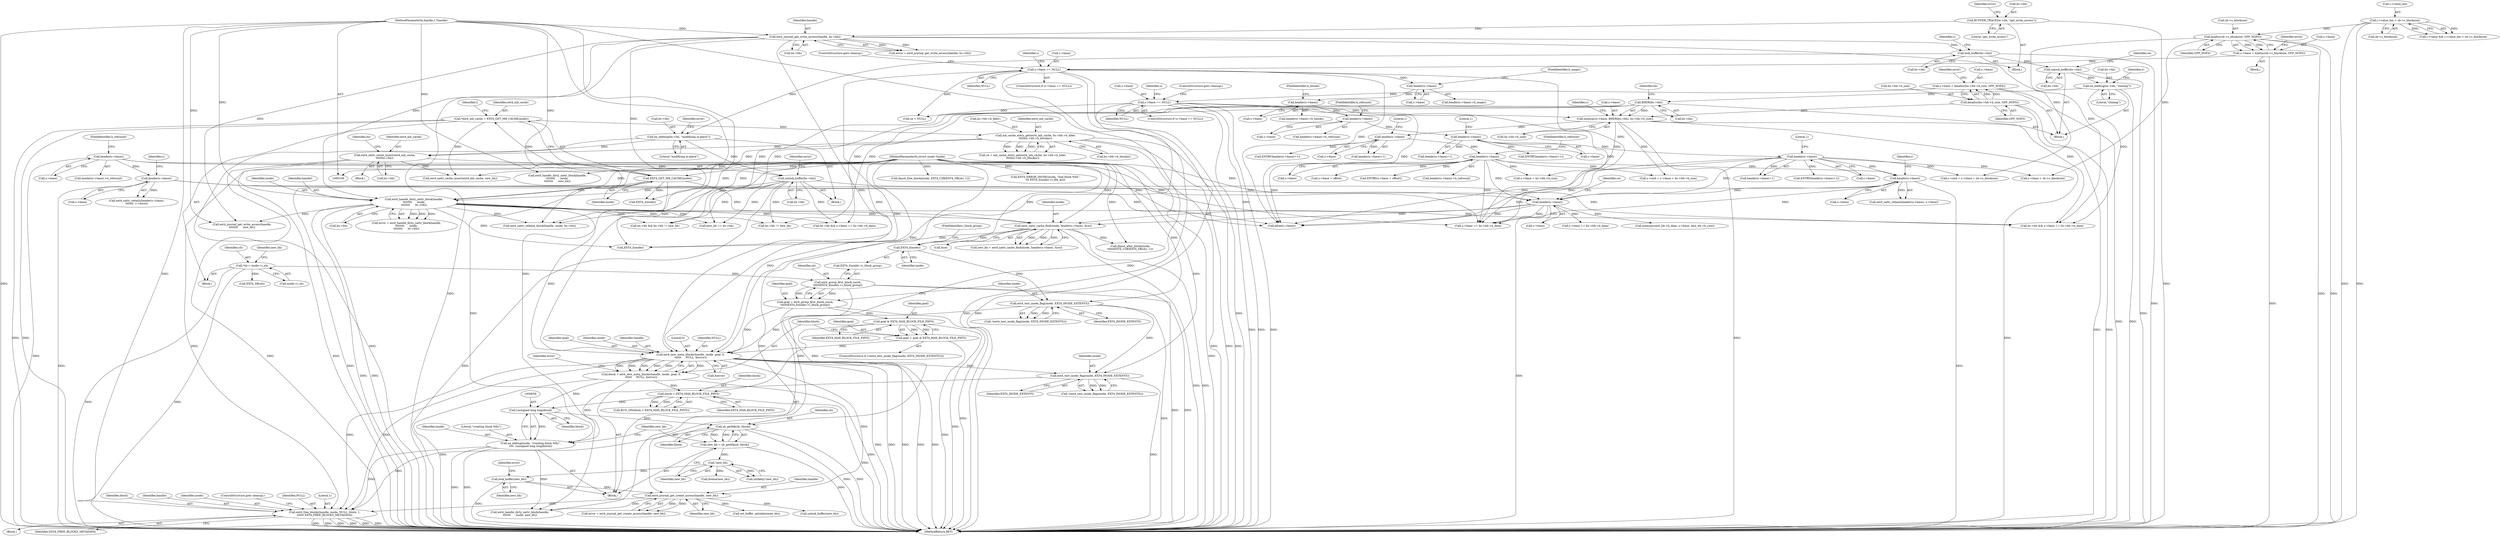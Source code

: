 digraph "0_linux_82939d7999dfc1f1998c4b1c12e2f19edbdff272_3@API" {
"1000676" [label="(Call,ext4_free_blocks(handle, inode, NULL, block, 1,\n\t\t\t\t\t\t EXT4_FREE_BLOCKS_METADATA))"];
"1000688" [label="(Call,ext4_journal_get_create_access(handle, new_bh))"];
"1000635" [label="(Call,ext4_new_meta_blocks(handle, inode, goal, 0,\n\t\t\t\t\t\t     NULL, &error))"];
"1000186" [label="(Call,ext4_journal_get_write_access(handle, bs->bh))"];
"1000110" [label="(MethodParameterIn,handle_t *handle)"];
"1000179" [label="(Call,BUFFER_TRACE(bs->bh, \"get_write_access\"))"];
"1000265" [label="(Call,ext4_handle_dirty_xattr_block(handle,\n\t\t\t\t\t\t\t\t      inode,\n\t\t\t\t\t\t\t\t      bs->bh))"];
"1000143" [label="(Call,EXT4_GET_MB_CACHE(inode))"];
"1000111" [label="(MethodParameterIn,struct inode *inode)"];
"1000250" [label="(Call,unlock_buffer(bs->bh))"];
"1000217" [label="(Call,ea_bdebug(bs->bh, \"modifying in-place\"))"];
"1000194" [label="(Call,lock_buffer(bs->bh))"];
"1000245" [label="(Call,ext4_xattr_cache_insert(ext4_mb_cache,\n\t\t\t\t\tbs->bh))"];
"1000167" [label="(Call,mb_cache_entry_get(ext4_mb_cache, bs->bh->b_bdev,\n\t\t\t\t\tbs->bh->b_blocknr))"];
"1000141" [label="(Call,*ext4_mb_cache = EXT4_GET_MB_CACHE(inode))"];
"1000625" [label="(Call,ext4_test_inode_flag(inode, EXT4_INODE_EXTENTS))"];
"1000620" [label="(Call,EXT4_I(inode))"];
"1000506" [label="(Call,ext4_xattr_cache_find(inode, header(s->base), &ce))"];
"1000508" [label="(Call,header(s->base))"];
"1000238" [label="(Call,header(s->base))"];
"1000201" [label="(Call,header(s->base))"];
"1000489" [label="(Call,header(s->base))"];
"1000356" [label="(Call,header(s->base))"];
"1000349" [label="(Call,header(s->base))"];
"1000330" [label="(Call,memcpy(s->base, BHDR(bs->bh), bs->bh->b_size))"];
"1000324" [label="(Call,s->base == NULL)"];
"1000308" [label="(Call,s->base = kmalloc(bs->bh->b_size, GFP_NOFS))"];
"1000312" [label="(Call,kmalloc(bs->bh->b_size, GFP_NOFS))"];
"1000334" [label="(Call,BHDR(bs->bh))"];
"1000303" [label="(Call,ea_bdebug(bs->bh, \"cloning\"))"];
"1000291" [label="(Call,unlock_buffer(bs->bh))"];
"1000452" [label="(Call,header(s->base))"];
"1000441" [label="(Call,header(s->base))"];
"1000428" [label="(Call,header(s->base))"];
"1000419" [label="(Call,header(s->base))"];
"1000410" [label="(Call,header(s->base))"];
"1000402" [label="(Call,s->base == NULL)"];
"1000388" [label="(Call,s->base = kzalloc(sb->s_blocksize, GFP_NOFS))"];
"1000392" [label="(Call,kzalloc(sb->s_blocksize, GFP_NOFS))"];
"1000150" [label="(Call,i->value_len > sb->s_blocksize)"];
"1000628" [label="(Call,goal = goal & EXT4_MAX_BLOCK_FILE_PHYS)"];
"1000630" [label="(Call,goal & EXT4_MAX_BLOCK_FILE_PHYS)"];
"1000615" [label="(Call,goal = ext4_group_first_block_no(sb,\n\t\t\t\t\t\tEXT4_I(inode)->i_block_group))"];
"1000617" [label="(Call,ext4_group_first_block_no(sb,\n\t\t\t\t\t\tEXT4_I(inode)->i_block_group))"];
"1000116" [label="(Call,*sb = inode->i_sb)"];
"1000684" [label="(Call,lock_buffer(new_bh))"];
"1000668" [label="(Call,!new_bh)"];
"1000661" [label="(Call,new_bh = sb_getblk(sb, block))"];
"1000663" [label="(Call,sb_getblk(sb, block))"];
"1000658" [label="(Call,(unsigned long long)block)"];
"1000652" [label="(Call,block > EXT4_MAX_BLOCK_FILE_PHYS)"];
"1000633" [label="(Call,block = ext4_new_meta_blocks(handle, inode, goal, 0,\n\t\t\t\t\t\t     NULL, &error))"];
"1000655" [label="(Call,ea_idebug(inode, \"creating block %llu\",\n\t\t\t\t  (unsigned long long)block))"];
"1000648" [label="(Call,ext4_test_inode_flag(inode, EXT4_INODE_EXTENTS))"];
"1000205" [label="(FieldIdentifier,h_refcount)"];
"1000637" [label="(Identifier,inode)"];
"1000457" [label="(Call,s->end = s->base + sb->s_blocksize)"];
"1000661" [label="(Call,new_bh = sb_getblk(sb, block))"];
"1000142" [label="(Identifier,ext4_mb_cache)"];
"1000739" [label="(Call,bs->bh && bs->bh != new_bh)"];
"1000148" [label="(Identifier,i)"];
"1000195" [label="(Call,bs->bh)"];
"1000668" [label="(Call,!new_bh)"];
"1000217" [label="(Call,ea_bdebug(bs->bh, \"modifying in-place\"))"];
"1000185" [label="(Identifier,error)"];
"1000440" [label="(Call,header(s->base)+1)"];
"1000429" [label="(Call,s->base)"];
"1000110" [label="(MethodParameterIn,handle_t *handle)"];
"1000701" [label="(Call,memcpy(new_bh->b_data, s->base, new_bh->b_size))"];
"1000615" [label="(Call,goal = ext4_group_first_block_no(sb,\n\t\t\t\t\t\tEXT4_I(inode)->i_block_group))"];
"1000664" [label="(Identifier,sb)"];
"1000387" [label="(Block,)"];
"1000794" [label="(Call,EXT4_ERROR_INODE(inode, \"bad block %llu\",\n\t\t\t EXT4_I(inode)->i_file_acl))"];
"1000169" [label="(Call,bs->bh->b_bdev)"];
"1000373" [label="(Call,s->end = s->base + bs->bh->b_size)"];
"1000345" [label="(Identifier,s)"];
"1000320" [label="(Identifier,error)"];
"1000328" [label="(Identifier,NULL)"];
"1000656" [label="(Identifier,inode)"];
"1000667" [label="(Call,unlikely(!new_bh))"];
"1000461" [label="(Call,s->base + sb->s_blocksize)"];
"1000218" [label="(Call,bs->bh)"];
"1000630" [label="(Call,goal & EXT4_MAX_BLOCK_FILE_PHYS)"];
"1000779" [label="(Call,kfree(s->base))"];
"1000307" [label="(Literal,\"cloning\")"];
"1000679" [label="(Identifier,NULL)"];
"1000509" [label="(Call,s->base)"];
"1000625" [label="(Call,ext4_test_inode_flag(inode, EXT4_INODE_EXTENTS))"];
"1000357" [label="(Call,s->base)"];
"1000663" [label="(Call,sb_getblk(sb, block))"];
"1000377" [label="(Call,s->base + bs->bh->b_size)"];
"1000687" [label="(Identifier,error)"];
"1000631" [label="(Identifier,goal)"];
"1000628" [label="(Call,goal = goal & EXT4_MAX_BLOCK_FILE_PHYS)"];
"1000770" [label="(Call,s->base == bs->bh->b_data)"];
"1000186" [label="(Call,ext4_journal_get_write_access(handle, bs->bh))"];
"1000334" [label="(Call,BHDR(bs->bh))"];
"1000410" [label="(Call,header(s->base))"];
"1000276" [label="(Block,)"];
"1000329" [label="(ControlStructure,goto cleanup;)"];
"1000392" [label="(Call,kzalloc(sb->s_blocksize, GFP_NOFS))"];
"1000291" [label="(Call,unlock_buffer(bs->bh))"];
"1000690" [label="(Identifier,new_bh)"];
"1000621" [label="(Identifier,inode)"];
"1000114" [label="(Block,)"];
"1000420" [label="(Call,s->base)"];
"1000407" [label="(ControlStructure,goto cleanup;)"];
"1000350" [label="(Call,s->base)"];
"1000632" [label="(Identifier,EXT4_MAX_BLOCK_FILE_PHYS)"];
"1000743" [label="(Call,bs->bh != new_bh)"];
"1000167" [label="(Call,mb_cache_entry_get(ext4_mb_cache, bs->bh->b_bdev,\n\t\t\t\t\tbs->bh->b_blocknr))"];
"1000660" [label="(Identifier,block)"];
"1000251" [label="(Call,bs->bh)"];
"1000423" [label="(FieldIdentifier,h_blocks)"];
"1000488" [label="(Call,ext4_xattr_rehash(header(s->base), s->here))"];
"1000154" [label="(Call,sb->s_blocksize)"];
"1000571" [label="(Call,ext4_handle_dirty_xattr_block(handle,\n\t\t\t\t\t\t\t\t      inode,\n\t\t\t\t\t\t\t\t      new_bh))"];
"1000368" [label="(Call,s->base + offset)"];
"1000624" [label="(Call,!(ext4_test_inode_flag(inode, EXT4_INODE_EXTENTS)))"];
"1000676" [label="(Call,ext4_free_blocks(handle, inode, NULL, block, 1,\n\t\t\t\t\t\t EXT4_FREE_BLOCKS_METADATA))"];
"1000512" [label="(Call,&ce)"];
"1000647" [label="(Call,!(ext4_test_inode_flag(inode, EXT4_INODE_EXTENTS)))"];
"1000589" [label="(Call,s->base == bs->bh->b_data)"];
"1000451" [label="(Call,header(s->base)+1)"];
"1000401" [label="(ControlStructure,if (s->base == NULL))"];
"1000689" [label="(Identifier,handle)"];
"1000633" [label="(Call,block = ext4_new_meta_blocks(handle, inode, goal, 0,\n\t\t\t\t\t\t     NULL, &error))"];
"1000618" [label="(Identifier,sb)"];
"1000203" [label="(Identifier,s)"];
"1000441" [label="(Call,header(s->base))"];
"1000617" [label="(Call,ext4_group_first_block_no(sb,\n\t\t\t\t\t\tEXT4_I(inode)->i_block_group))"];
"1000296" [label="(Identifier,ce)"];
"1000682" [label="(Identifier,EXT4_FREE_BLOCKS_METADATA)"];
"1000681" [label="(Literal,1)"];
"1000657" [label="(Literal,\"creating block %llu\")"];
"1000367" [label="(Call,ENTRY(s->base + offset))"];
"1000432" [label="(FieldIdentifier,h_refcount)"];
"1000612" [label="(Block,)"];
"1000711" [label="(Call,set_buffer_uptodate(new_bh))"];
"1000622" [label="(FieldIdentifier,i_block_group)"];
"1000323" [label="(ControlStructure,if (s->base == NULL))"];
"1000655" [label="(Call,ea_idebug(inode, \"creating block %llu\",\n\t\t\t\t  (unsigned long long)block))"];
"1000353" [label="(Literal,1)"];
"1000658" [label="(Call,(unsigned long long)block)"];
"1000187" [label="(Identifier,handle)"];
"1000200" [label="(Call,header(s->base)->h_refcount)"];
"1000680" [label="(Identifier,block)"];
"1000267" [label="(Identifier,inode)"];
"1000641" [label="(Call,&error)"];
"1000348" [label="(Call,header(s->base)+1)"];
"1000635" [label="(Call,ext4_new_meta_blocks(handle, inode, goal, 0,\n\t\t\t\t\t\t     NULL, &error))"];
"1000494" [label="(Identifier,s)"];
"1000250" [label="(Call,unlock_buffer(bs->bh))"];
"1000150" [label="(Call,i->value_len > sb->s_blocksize)"];
"1000629" [label="(Identifier,goal)"];
"1000802" [label="(MethodReturn,RET)"];
"1000164" [label="(Block,)"];
"1000619" [label="(Call,EXT4_I(inode)->i_block_group)"];
"1000238" [label="(Call,header(s->base))"];
"1000221" [label="(Literal,\"modifying in-place\")"];
"1000165" [label="(Call,ce = mb_cache_entry_get(ext4_mb_cache, bs->bh->b_bdev,\n\t\t\t\t\tbs->bh->b_blocknr))"];
"1000729" [label="(Call,EXT4_I(inode))"];
"1000146" [label="(Call,i->value && i->value_len > sb->s_blocksize)"];
"1000786" [label="(Call,dquot_free_block(inode, EXT4_C2B(EXT4_SB(sb), 1)))"];
"1000456" [label="(Literal,1)"];
"1000393" [label="(Call,sb->s_blocksize)"];
"1000194" [label="(Call,lock_buffer(bs->bh))"];
"1000585" [label="(Call,bs->bh && s->base == bs->bh->b_data)"];
"1000649" [label="(Identifier,inode)"];
"1000662" [label="(Identifier,new_bh)"];
"1000694" [label="(Call,unlock_buffer(new_bh))"];
"1000677" [label="(Identifier,handle)"];
"1000688" [label="(Call,ext4_journal_get_create_access(handle, new_bh))"];
"1000188" [label="(Call,bs->bh)"];
"1000168" [label="(Identifier,ext4_mb_cache)"];
"1000268" [label="(Call,bs->bh)"];
"1000670" [label="(Block,)"];
"1000616" [label="(Identifier,goal)"];
"1000678" [label="(Identifier,inode)"];
"1000414" [label="(FieldIdentifier,h_magic)"];
"1000533" [label="(Call,EXT4_SB(sb))"];
"1000330" [label="(Call,memcpy(s->base, BHDR(bs->bh), bs->bh->b_size))"];
"1000402" [label="(Call,s->base == NULL)"];
"1000325" [label="(Call,s->base)"];
"1000506" [label="(Call,ext4_xattr_cache_find(inode, header(s->base), &ce))"];
"1000508" [label="(Call,header(s->base))"];
"1000748" [label="(Call,ext4_xattr_release_block(handle, inode, bs->bh))"];
"1000518" [label="(Call,new_bh == bs->bh)"];
"1000237" [label="(Call,ext4_xattr_rehash(header(s->base),\n\t\t\t\t\t\t\t  s->here))"];
"1000389" [label="(Call,s->base)"];
"1000544" [label="(Call,ext4_journal_get_write_access(handle,\n\t\t\t\t\t\t\t\t      new_bh))"];
"1000427" [label="(Call,header(s->base)->h_refcount)"];
"1000265" [label="(Call,ext4_handle_dirty_xattr_block(handle,\n\t\t\t\t\t\t\t\t      inode,\n\t\t\t\t\t\t\t\t      bs->bh))"];
"1000252" [label="(Identifier,bs)"];
"1000636" [label="(Identifier,handle)"];
"1000411" [label="(Call,s->base)"];
"1000180" [label="(Call,bs->bh)"];
"1000620" [label="(Call,EXT4_I(inode))"];
"1000243" [label="(Identifier,s)"];
"1000335" [label="(Call,bs->bh)"];
"1000439" [label="(Call,ENTRY(header(s->base)+1))"];
"1000116" [label="(Call,*sb = inode->i_sb)"];
"1000530" [label="(Call,dquot_alloc_block(inode,\n\t\t\t\t\t\tEXT4_C2B(EXT4_SB(sb), 1)))"];
"1000356" [label="(Call,header(s->base))"];
"1000634" [label="(Identifier,block)"];
"1000412" [label="(Identifier,s)"];
"1000118" [label="(Call,inode->i_sb)"];
"1000507" [label="(Identifier,inode)"];
"1000639" [label="(Literal,0)"];
"1000445" [label="(Literal,1)"];
"1000230" [label="(Block,)"];
"1000640" [label="(Identifier,NULL)"];
"1000715" [label="(Call,ext4_xattr_cache_insert(ext4_mb_cache, new_bh))"];
"1000338" [label="(Call,bs->bh->b_size)"];
"1000347" [label="(Call,ENTRY(header(s->base)+1))"];
"1000349" [label="(Call,header(s->base))"];
"1000580" [label="(Call,ce = NULL)"];
"1000490" [label="(Call,s->base)"];
"1000623" [label="(ControlStructure,if (!(ext4_test_inode_flag(inode, EXT4_INODE_EXTENTS))))"];
"1000665" [label="(Identifier,block)"];
"1000653" [label="(Identifier,block)"];
"1000683" [label="(ControlStructure,goto cleanup;)"];
"1000331" [label="(Call,s->base)"];
"1000312" [label="(Call,kmalloc(bs->bh->b_size, GFP_NOFS))"];
"1000403" [label="(Call,s->base)"];
"1000418" [label="(Call,header(s->base)->h_blocks)"];
"1000201" [label="(Call,header(s->base))"];
"1000246" [label="(Identifier,ext4_mb_cache)"];
"1000309" [label="(Call,s->base)"];
"1000245" [label="(Call,ext4_xattr_cache_insert(ext4_mb_cache,\n\t\t\t\t\tbs->bh))"];
"1000450" [label="(Call,ENTRY(header(s->base)+1))"];
"1000650" [label="(Identifier,EXT4_INODE_EXTENTS)"];
"1000340" [label="(Identifier,bs)"];
"1000208" [label="(Block,)"];
"1000318" [label="(Identifier,GFP_NOFS)"];
"1000638" [label="(Identifier,goal)"];
"1000256" [label="(Identifier,error)"];
"1000489" [label="(Call,header(s->base))"];
"1000117" [label="(Identifier,sb)"];
"1000504" [label="(Call,new_bh = ext4_xattr_cache_find(inode, header(s->base), &ce))"];
"1000179" [label="(Call,BUFFER_TRACE(bs->bh, \"get_write_access\"))"];
"1000686" [label="(Call,error = ext4_journal_get_create_access(handle, new_bh))"];
"1000798" [label="(Call,EXT4_I(inode))"];
"1000651" [label="(Call,BUG_ON(block > EXT4_MAX_BLOCK_FILE_PHYS))"];
"1000409" [label="(Call,header(s->base)->h_magic)"];
"1000174" [label="(Call,bs->bh->b_blocknr)"];
"1000398" [label="(Identifier,error)"];
"1000360" [label="(FieldIdentifier,h_refcount)"];
"1000453" [label="(Call,s->base)"];
"1000685" [label="(Identifier,new_bh)"];
"1000419" [label="(Call,header(s->base))"];
"1000202" [label="(Call,s->base)"];
"1000627" [label="(Identifier,EXT4_INODE_EXTENTS)"];
"1000239" [label="(Call,s->base)"];
"1000355" [label="(Call,header(s->base)->h_refcount)"];
"1000654" [label="(Identifier,EXT4_MAX_BLOCK_FILE_PHYS)"];
"1000406" [label="(Identifier,NULL)"];
"1000720" [label="(Call,ext4_handle_dirty_xattr_block(handle,\n\t\t\t\t\t\t\t      inode, new_bh))"];
"1000313" [label="(Call,bs->bh->b_size)"];
"1000324" [label="(Call,s->base == NULL)"];
"1000684" [label="(Call,lock_buffer(new_bh))"];
"1000308" [label="(Call,s->base = kmalloc(bs->bh->b_size, GFP_NOFS))"];
"1000151" [label="(Call,i->value_len)"];
"1000388" [label="(Call,s->base = kzalloc(sb->s_blocksize, GFP_NOFS))"];
"1000442" [label="(Call,s->base)"];
"1000144" [label="(Identifier,inode)"];
"1000143" [label="(Call,EXT4_GET_MB_CACHE(inode))"];
"1000428" [label="(Call,header(s->base))"];
"1000396" [label="(Identifier,GFP_NOFS)"];
"1000669" [label="(Identifier,new_bh)"];
"1000292" [label="(Call,bs->bh)"];
"1000648" [label="(Call,ext4_test_inode_flag(inode, EXT4_INODE_EXTENTS))"];
"1000141" [label="(Call,*ext4_mb_cache = EXT4_GET_MB_CACHE(inode))"];
"1000332" [label="(Identifier,s)"];
"1000310" [label="(Identifier,s)"];
"1000644" [label="(Identifier,error)"];
"1000303" [label="(Call,ea_bdebug(bs->bh, \"cloning\"))"];
"1000304" [label="(Call,bs->bh)"];
"1000766" [label="(Call,bs->bh && s->base == bs->bh->b_data)"];
"1000247" [label="(Call,bs->bh)"];
"1000266" [label="(Identifier,handle)"];
"1000263" [label="(Call,error = ext4_handle_dirty_xattr_block(handle,\n\t\t\t\t\t\t\t\t      inode,\n\t\t\t\t\t\t\t\t      bs->bh))"];
"1000184" [label="(Call,error = ext4_journal_get_write_access(handle, bs->bh))"];
"1000123" [label="(Identifier,new_bh)"];
"1000223" [label="(Identifier,error)"];
"1000762" [label="(Call,brelse(new_bh))"];
"1000626" [label="(Identifier,inode)"];
"1000183" [label="(Literal,\"get_write_access\")"];
"1000513" [label="(Identifier,ce)"];
"1000111" [label="(MethodParameterIn,struct inode *inode)"];
"1000452" [label="(Call,header(s->base))"];
"1000652" [label="(Call,block > EXT4_MAX_BLOCK_FILE_PHYS)"];
"1000676" -> "1000670"  [label="AST: "];
"1000676" -> "1000682"  [label="CFG: "];
"1000677" -> "1000676"  [label="AST: "];
"1000678" -> "1000676"  [label="AST: "];
"1000679" -> "1000676"  [label="AST: "];
"1000680" -> "1000676"  [label="AST: "];
"1000681" -> "1000676"  [label="AST: "];
"1000682" -> "1000676"  [label="AST: "];
"1000683" -> "1000676"  [label="CFG: "];
"1000676" -> "1000802"  [label="DDG: "];
"1000676" -> "1000802"  [label="DDG: "];
"1000676" -> "1000802"  [label="DDG: "];
"1000676" -> "1000802"  [label="DDG: "];
"1000676" -> "1000802"  [label="DDG: "];
"1000676" -> "1000802"  [label="DDG: "];
"1000688" -> "1000676"  [label="DDG: "];
"1000635" -> "1000676"  [label="DDG: "];
"1000635" -> "1000676"  [label="DDG: "];
"1000110" -> "1000676"  [label="DDG: "];
"1000655" -> "1000676"  [label="DDG: "];
"1000111" -> "1000676"  [label="DDG: "];
"1000663" -> "1000676"  [label="DDG: "];
"1000688" -> "1000686"  [label="AST: "];
"1000688" -> "1000690"  [label="CFG: "];
"1000689" -> "1000688"  [label="AST: "];
"1000690" -> "1000688"  [label="AST: "];
"1000686" -> "1000688"  [label="CFG: "];
"1000688" -> "1000686"  [label="DDG: "];
"1000688" -> "1000686"  [label="DDG: "];
"1000635" -> "1000688"  [label="DDG: "];
"1000110" -> "1000688"  [label="DDG: "];
"1000684" -> "1000688"  [label="DDG: "];
"1000688" -> "1000694"  [label="DDG: "];
"1000688" -> "1000711"  [label="DDG: "];
"1000688" -> "1000720"  [label="DDG: "];
"1000635" -> "1000633"  [label="AST: "];
"1000635" -> "1000641"  [label="CFG: "];
"1000636" -> "1000635"  [label="AST: "];
"1000637" -> "1000635"  [label="AST: "];
"1000638" -> "1000635"  [label="AST: "];
"1000639" -> "1000635"  [label="AST: "];
"1000640" -> "1000635"  [label="AST: "];
"1000641" -> "1000635"  [label="AST: "];
"1000633" -> "1000635"  [label="CFG: "];
"1000635" -> "1000802"  [label="DDG: "];
"1000635" -> "1000802"  [label="DDG: "];
"1000635" -> "1000802"  [label="DDG: "];
"1000635" -> "1000802"  [label="DDG: "];
"1000635" -> "1000802"  [label="DDG: "];
"1000635" -> "1000633"  [label="DDG: "];
"1000635" -> "1000633"  [label="DDG: "];
"1000635" -> "1000633"  [label="DDG: "];
"1000635" -> "1000633"  [label="DDG: "];
"1000635" -> "1000633"  [label="DDG: "];
"1000635" -> "1000633"  [label="DDG: "];
"1000186" -> "1000635"  [label="DDG: "];
"1000265" -> "1000635"  [label="DDG: "];
"1000110" -> "1000635"  [label="DDG: "];
"1000625" -> "1000635"  [label="DDG: "];
"1000111" -> "1000635"  [label="DDG: "];
"1000628" -> "1000635"  [label="DDG: "];
"1000615" -> "1000635"  [label="DDG: "];
"1000324" -> "1000635"  [label="DDG: "];
"1000402" -> "1000635"  [label="DDG: "];
"1000635" -> "1000648"  [label="DDG: "];
"1000186" -> "1000184"  [label="AST: "];
"1000186" -> "1000188"  [label="CFG: "];
"1000187" -> "1000186"  [label="AST: "];
"1000188" -> "1000186"  [label="AST: "];
"1000184" -> "1000186"  [label="CFG: "];
"1000186" -> "1000802"  [label="DDG: "];
"1000186" -> "1000184"  [label="DDG: "];
"1000186" -> "1000184"  [label="DDG: "];
"1000110" -> "1000186"  [label="DDG: "];
"1000179" -> "1000186"  [label="DDG: "];
"1000186" -> "1000194"  [label="DDG: "];
"1000186" -> "1000265"  [label="DDG: "];
"1000186" -> "1000544"  [label="DDG: "];
"1000186" -> "1000748"  [label="DDG: "];
"1000186" -> "1000766"  [label="DDG: "];
"1000110" -> "1000109"  [label="AST: "];
"1000110" -> "1000802"  [label="DDG: "];
"1000110" -> "1000265"  [label="DDG: "];
"1000110" -> "1000544"  [label="DDG: "];
"1000110" -> "1000571"  [label="DDG: "];
"1000110" -> "1000720"  [label="DDG: "];
"1000110" -> "1000748"  [label="DDG: "];
"1000179" -> "1000164"  [label="AST: "];
"1000179" -> "1000183"  [label="CFG: "];
"1000180" -> "1000179"  [label="AST: "];
"1000183" -> "1000179"  [label="AST: "];
"1000185" -> "1000179"  [label="CFG: "];
"1000179" -> "1000802"  [label="DDG: "];
"1000265" -> "1000263"  [label="AST: "];
"1000265" -> "1000268"  [label="CFG: "];
"1000266" -> "1000265"  [label="AST: "];
"1000267" -> "1000265"  [label="AST: "];
"1000268" -> "1000265"  [label="AST: "];
"1000263" -> "1000265"  [label="CFG: "];
"1000265" -> "1000802"  [label="DDG: "];
"1000265" -> "1000802"  [label="DDG: "];
"1000265" -> "1000263"  [label="DDG: "];
"1000265" -> "1000263"  [label="DDG: "];
"1000265" -> "1000263"  [label="DDG: "];
"1000143" -> "1000265"  [label="DDG: "];
"1000111" -> "1000265"  [label="DDG: "];
"1000250" -> "1000265"  [label="DDG: "];
"1000265" -> "1000506"  [label="DDG: "];
"1000265" -> "1000518"  [label="DDG: "];
"1000265" -> "1000544"  [label="DDG: "];
"1000265" -> "1000585"  [label="DDG: "];
"1000265" -> "1000729"  [label="DDG: "];
"1000265" -> "1000739"  [label="DDG: "];
"1000265" -> "1000743"  [label="DDG: "];
"1000265" -> "1000748"  [label="DDG: "];
"1000265" -> "1000766"  [label="DDG: "];
"1000143" -> "1000141"  [label="AST: "];
"1000143" -> "1000144"  [label="CFG: "];
"1000144" -> "1000143"  [label="AST: "];
"1000141" -> "1000143"  [label="CFG: "];
"1000143" -> "1000802"  [label="DDG: "];
"1000143" -> "1000141"  [label="DDG: "];
"1000111" -> "1000143"  [label="DDG: "];
"1000143" -> "1000506"  [label="DDG: "];
"1000143" -> "1000729"  [label="DDG: "];
"1000143" -> "1000798"  [label="DDG: "];
"1000111" -> "1000109"  [label="AST: "];
"1000111" -> "1000802"  [label="DDG: "];
"1000111" -> "1000506"  [label="DDG: "];
"1000111" -> "1000530"  [label="DDG: "];
"1000111" -> "1000571"  [label="DDG: "];
"1000111" -> "1000620"  [label="DDG: "];
"1000111" -> "1000625"  [label="DDG: "];
"1000111" -> "1000648"  [label="DDG: "];
"1000111" -> "1000655"  [label="DDG: "];
"1000111" -> "1000720"  [label="DDG: "];
"1000111" -> "1000729"  [label="DDG: "];
"1000111" -> "1000748"  [label="DDG: "];
"1000111" -> "1000786"  [label="DDG: "];
"1000111" -> "1000794"  [label="DDG: "];
"1000111" -> "1000798"  [label="DDG: "];
"1000250" -> "1000208"  [label="AST: "];
"1000250" -> "1000251"  [label="CFG: "];
"1000251" -> "1000250"  [label="AST: "];
"1000256" -> "1000250"  [label="CFG: "];
"1000250" -> "1000802"  [label="DDG: "];
"1000217" -> "1000250"  [label="DDG: "];
"1000245" -> "1000250"  [label="DDG: "];
"1000250" -> "1000518"  [label="DDG: "];
"1000250" -> "1000585"  [label="DDG: "];
"1000250" -> "1000739"  [label="DDG: "];
"1000250" -> "1000743"  [label="DDG: "];
"1000250" -> "1000766"  [label="DDG: "];
"1000217" -> "1000208"  [label="AST: "];
"1000217" -> "1000221"  [label="CFG: "];
"1000218" -> "1000217"  [label="AST: "];
"1000221" -> "1000217"  [label="AST: "];
"1000223" -> "1000217"  [label="CFG: "];
"1000217" -> "1000802"  [label="DDG: "];
"1000194" -> "1000217"  [label="DDG: "];
"1000217" -> "1000245"  [label="DDG: "];
"1000194" -> "1000164"  [label="AST: "];
"1000194" -> "1000195"  [label="CFG: "];
"1000195" -> "1000194"  [label="AST: "];
"1000203" -> "1000194"  [label="CFG: "];
"1000194" -> "1000802"  [label="DDG: "];
"1000194" -> "1000291"  [label="DDG: "];
"1000245" -> "1000230"  [label="AST: "];
"1000245" -> "1000247"  [label="CFG: "];
"1000246" -> "1000245"  [label="AST: "];
"1000247" -> "1000245"  [label="AST: "];
"1000252" -> "1000245"  [label="CFG: "];
"1000245" -> "1000802"  [label="DDG: "];
"1000245" -> "1000802"  [label="DDG: "];
"1000167" -> "1000245"  [label="DDG: "];
"1000245" -> "1000715"  [label="DDG: "];
"1000167" -> "1000165"  [label="AST: "];
"1000167" -> "1000174"  [label="CFG: "];
"1000168" -> "1000167"  [label="AST: "];
"1000169" -> "1000167"  [label="AST: "];
"1000174" -> "1000167"  [label="AST: "];
"1000165" -> "1000167"  [label="CFG: "];
"1000167" -> "1000802"  [label="DDG: "];
"1000167" -> "1000802"  [label="DDG: "];
"1000167" -> "1000802"  [label="DDG: "];
"1000167" -> "1000165"  [label="DDG: "];
"1000167" -> "1000165"  [label="DDG: "];
"1000167" -> "1000165"  [label="DDG: "];
"1000141" -> "1000167"  [label="DDG: "];
"1000167" -> "1000715"  [label="DDG: "];
"1000141" -> "1000114"  [label="AST: "];
"1000142" -> "1000141"  [label="AST: "];
"1000148" -> "1000141"  [label="CFG: "];
"1000141" -> "1000802"  [label="DDG: "];
"1000141" -> "1000802"  [label="DDG: "];
"1000141" -> "1000715"  [label="DDG: "];
"1000625" -> "1000624"  [label="AST: "];
"1000625" -> "1000627"  [label="CFG: "];
"1000626" -> "1000625"  [label="AST: "];
"1000627" -> "1000625"  [label="AST: "];
"1000624" -> "1000625"  [label="CFG: "];
"1000625" -> "1000802"  [label="DDG: "];
"1000625" -> "1000624"  [label="DDG: "];
"1000625" -> "1000624"  [label="DDG: "];
"1000620" -> "1000625"  [label="DDG: "];
"1000625" -> "1000648"  [label="DDG: "];
"1000620" -> "1000619"  [label="AST: "];
"1000620" -> "1000621"  [label="CFG: "];
"1000621" -> "1000620"  [label="AST: "];
"1000622" -> "1000620"  [label="CFG: "];
"1000506" -> "1000620"  [label="DDG: "];
"1000506" -> "1000504"  [label="AST: "];
"1000506" -> "1000512"  [label="CFG: "];
"1000507" -> "1000506"  [label="AST: "];
"1000508" -> "1000506"  [label="AST: "];
"1000512" -> "1000506"  [label="AST: "];
"1000504" -> "1000506"  [label="CFG: "];
"1000506" -> "1000802"  [label="DDG: "];
"1000506" -> "1000802"  [label="DDG: "];
"1000506" -> "1000504"  [label="DDG: "];
"1000506" -> "1000504"  [label="DDG: "];
"1000506" -> "1000504"  [label="DDG: "];
"1000508" -> "1000506"  [label="DDG: "];
"1000506" -> "1000530"  [label="DDG: "];
"1000506" -> "1000729"  [label="DDG: "];
"1000508" -> "1000509"  [label="CFG: "];
"1000509" -> "1000508"  [label="AST: "];
"1000513" -> "1000508"  [label="CFG: "];
"1000508" -> "1000802"  [label="DDG: "];
"1000238" -> "1000508"  [label="DDG: "];
"1000489" -> "1000508"  [label="DDG: "];
"1000201" -> "1000508"  [label="DDG: "];
"1000356" -> "1000508"  [label="DDG: "];
"1000452" -> "1000508"  [label="DDG: "];
"1000508" -> "1000589"  [label="DDG: "];
"1000508" -> "1000701"  [label="DDG: "];
"1000508" -> "1000770"  [label="DDG: "];
"1000508" -> "1000779"  [label="DDG: "];
"1000238" -> "1000237"  [label="AST: "];
"1000238" -> "1000239"  [label="CFG: "];
"1000239" -> "1000238"  [label="AST: "];
"1000243" -> "1000238"  [label="CFG: "];
"1000238" -> "1000802"  [label="DDG: "];
"1000238" -> "1000237"  [label="DDG: "];
"1000201" -> "1000238"  [label="DDG: "];
"1000238" -> "1000770"  [label="DDG: "];
"1000238" -> "1000779"  [label="DDG: "];
"1000201" -> "1000200"  [label="AST: "];
"1000201" -> "1000202"  [label="CFG: "];
"1000202" -> "1000201"  [label="AST: "];
"1000205" -> "1000201"  [label="CFG: "];
"1000201" -> "1000802"  [label="DDG: "];
"1000201" -> "1000770"  [label="DDG: "];
"1000201" -> "1000779"  [label="DDG: "];
"1000489" -> "1000488"  [label="AST: "];
"1000489" -> "1000490"  [label="CFG: "];
"1000490" -> "1000489"  [label="AST: "];
"1000494" -> "1000489"  [label="CFG: "];
"1000489" -> "1000802"  [label="DDG: "];
"1000489" -> "1000488"  [label="DDG: "];
"1000356" -> "1000489"  [label="DDG: "];
"1000452" -> "1000489"  [label="DDG: "];
"1000489" -> "1000770"  [label="DDG: "];
"1000489" -> "1000779"  [label="DDG: "];
"1000356" -> "1000355"  [label="AST: "];
"1000356" -> "1000357"  [label="CFG: "];
"1000357" -> "1000356"  [label="AST: "];
"1000360" -> "1000356"  [label="CFG: "];
"1000349" -> "1000356"  [label="DDG: "];
"1000356" -> "1000367"  [label="DDG: "];
"1000356" -> "1000368"  [label="DDG: "];
"1000356" -> "1000373"  [label="DDG: "];
"1000356" -> "1000377"  [label="DDG: "];
"1000356" -> "1000770"  [label="DDG: "];
"1000356" -> "1000779"  [label="DDG: "];
"1000349" -> "1000348"  [label="AST: "];
"1000349" -> "1000350"  [label="CFG: "];
"1000350" -> "1000349"  [label="AST: "];
"1000353" -> "1000349"  [label="CFG: "];
"1000349" -> "1000347"  [label="DDG: "];
"1000349" -> "1000348"  [label="DDG: "];
"1000330" -> "1000349"  [label="DDG: "];
"1000330" -> "1000276"  [label="AST: "];
"1000330" -> "1000338"  [label="CFG: "];
"1000331" -> "1000330"  [label="AST: "];
"1000334" -> "1000330"  [label="AST: "];
"1000338" -> "1000330"  [label="AST: "];
"1000345" -> "1000330"  [label="CFG: "];
"1000330" -> "1000802"  [label="DDG: "];
"1000330" -> "1000802"  [label="DDG: "];
"1000324" -> "1000330"  [label="DDG: "];
"1000334" -> "1000330"  [label="DDG: "];
"1000312" -> "1000330"  [label="DDG: "];
"1000330" -> "1000373"  [label="DDG: "];
"1000330" -> "1000377"  [label="DDG: "];
"1000324" -> "1000323"  [label="AST: "];
"1000324" -> "1000328"  [label="CFG: "];
"1000325" -> "1000324"  [label="AST: "];
"1000328" -> "1000324"  [label="AST: "];
"1000329" -> "1000324"  [label="CFG: "];
"1000332" -> "1000324"  [label="CFG: "];
"1000324" -> "1000802"  [label="DDG: "];
"1000324" -> "1000802"  [label="DDG: "];
"1000324" -> "1000802"  [label="DDG: "];
"1000308" -> "1000324"  [label="DDG: "];
"1000324" -> "1000580"  [label="DDG: "];
"1000324" -> "1000770"  [label="DDG: "];
"1000324" -> "1000779"  [label="DDG: "];
"1000308" -> "1000276"  [label="AST: "];
"1000308" -> "1000312"  [label="CFG: "];
"1000309" -> "1000308"  [label="AST: "];
"1000312" -> "1000308"  [label="AST: "];
"1000320" -> "1000308"  [label="CFG: "];
"1000308" -> "1000802"  [label="DDG: "];
"1000312" -> "1000308"  [label="DDG: "];
"1000312" -> "1000308"  [label="DDG: "];
"1000312" -> "1000318"  [label="CFG: "];
"1000313" -> "1000312"  [label="AST: "];
"1000318" -> "1000312"  [label="AST: "];
"1000312" -> "1000802"  [label="DDG: "];
"1000312" -> "1000802"  [label="DDG: "];
"1000334" -> "1000335"  [label="CFG: "];
"1000335" -> "1000334"  [label="AST: "];
"1000340" -> "1000334"  [label="CFG: "];
"1000303" -> "1000334"  [label="DDG: "];
"1000334" -> "1000518"  [label="DDG: "];
"1000334" -> "1000585"  [label="DDG: "];
"1000334" -> "1000739"  [label="DDG: "];
"1000334" -> "1000743"  [label="DDG: "];
"1000334" -> "1000766"  [label="DDG: "];
"1000303" -> "1000276"  [label="AST: "];
"1000303" -> "1000307"  [label="CFG: "];
"1000304" -> "1000303"  [label="AST: "];
"1000307" -> "1000303"  [label="AST: "];
"1000310" -> "1000303"  [label="CFG: "];
"1000303" -> "1000802"  [label="DDG: "];
"1000291" -> "1000303"  [label="DDG: "];
"1000303" -> "1000766"  [label="DDG: "];
"1000291" -> "1000276"  [label="AST: "];
"1000291" -> "1000292"  [label="CFG: "];
"1000292" -> "1000291"  [label="AST: "];
"1000296" -> "1000291"  [label="CFG: "];
"1000291" -> "1000802"  [label="DDG: "];
"1000452" -> "1000451"  [label="AST: "];
"1000452" -> "1000453"  [label="CFG: "];
"1000453" -> "1000452"  [label="AST: "];
"1000456" -> "1000452"  [label="CFG: "];
"1000452" -> "1000450"  [label="DDG: "];
"1000452" -> "1000451"  [label="DDG: "];
"1000441" -> "1000452"  [label="DDG: "];
"1000452" -> "1000457"  [label="DDG: "];
"1000452" -> "1000461"  [label="DDG: "];
"1000452" -> "1000770"  [label="DDG: "];
"1000452" -> "1000779"  [label="DDG: "];
"1000441" -> "1000440"  [label="AST: "];
"1000441" -> "1000442"  [label="CFG: "];
"1000442" -> "1000441"  [label="AST: "];
"1000445" -> "1000441"  [label="CFG: "];
"1000441" -> "1000439"  [label="DDG: "];
"1000441" -> "1000440"  [label="DDG: "];
"1000428" -> "1000441"  [label="DDG: "];
"1000428" -> "1000427"  [label="AST: "];
"1000428" -> "1000429"  [label="CFG: "];
"1000429" -> "1000428"  [label="AST: "];
"1000432" -> "1000428"  [label="CFG: "];
"1000419" -> "1000428"  [label="DDG: "];
"1000419" -> "1000418"  [label="AST: "];
"1000419" -> "1000420"  [label="CFG: "];
"1000420" -> "1000419"  [label="AST: "];
"1000423" -> "1000419"  [label="CFG: "];
"1000410" -> "1000419"  [label="DDG: "];
"1000410" -> "1000409"  [label="AST: "];
"1000410" -> "1000411"  [label="CFG: "];
"1000411" -> "1000410"  [label="AST: "];
"1000414" -> "1000410"  [label="CFG: "];
"1000402" -> "1000410"  [label="DDG: "];
"1000402" -> "1000401"  [label="AST: "];
"1000402" -> "1000406"  [label="CFG: "];
"1000403" -> "1000402"  [label="AST: "];
"1000406" -> "1000402"  [label="AST: "];
"1000407" -> "1000402"  [label="CFG: "];
"1000412" -> "1000402"  [label="CFG: "];
"1000402" -> "1000802"  [label="DDG: "];
"1000402" -> "1000802"  [label="DDG: "];
"1000402" -> "1000802"  [label="DDG: "];
"1000388" -> "1000402"  [label="DDG: "];
"1000402" -> "1000580"  [label="DDG: "];
"1000402" -> "1000770"  [label="DDG: "];
"1000402" -> "1000779"  [label="DDG: "];
"1000388" -> "1000387"  [label="AST: "];
"1000388" -> "1000392"  [label="CFG: "];
"1000389" -> "1000388"  [label="AST: "];
"1000392" -> "1000388"  [label="AST: "];
"1000398" -> "1000388"  [label="CFG: "];
"1000388" -> "1000802"  [label="DDG: "];
"1000392" -> "1000388"  [label="DDG: "];
"1000392" -> "1000388"  [label="DDG: "];
"1000392" -> "1000396"  [label="CFG: "];
"1000393" -> "1000392"  [label="AST: "];
"1000396" -> "1000392"  [label="AST: "];
"1000392" -> "1000802"  [label="DDG: "];
"1000392" -> "1000802"  [label="DDG: "];
"1000150" -> "1000392"  [label="DDG: "];
"1000392" -> "1000457"  [label="DDG: "];
"1000392" -> "1000461"  [label="DDG: "];
"1000150" -> "1000146"  [label="AST: "];
"1000150" -> "1000154"  [label="CFG: "];
"1000151" -> "1000150"  [label="AST: "];
"1000154" -> "1000150"  [label="AST: "];
"1000146" -> "1000150"  [label="CFG: "];
"1000150" -> "1000802"  [label="DDG: "];
"1000150" -> "1000802"  [label="DDG: "];
"1000150" -> "1000146"  [label="DDG: "];
"1000150" -> "1000146"  [label="DDG: "];
"1000628" -> "1000623"  [label="AST: "];
"1000628" -> "1000630"  [label="CFG: "];
"1000629" -> "1000628"  [label="AST: "];
"1000630" -> "1000628"  [label="AST: "];
"1000634" -> "1000628"  [label="CFG: "];
"1000628" -> "1000802"  [label="DDG: "];
"1000630" -> "1000628"  [label="DDG: "];
"1000630" -> "1000628"  [label="DDG: "];
"1000630" -> "1000632"  [label="CFG: "];
"1000631" -> "1000630"  [label="AST: "];
"1000632" -> "1000630"  [label="AST: "];
"1000630" -> "1000802"  [label="DDG: "];
"1000615" -> "1000630"  [label="DDG: "];
"1000630" -> "1000652"  [label="DDG: "];
"1000615" -> "1000612"  [label="AST: "];
"1000615" -> "1000617"  [label="CFG: "];
"1000616" -> "1000615"  [label="AST: "];
"1000617" -> "1000615"  [label="AST: "];
"1000626" -> "1000615"  [label="CFG: "];
"1000615" -> "1000802"  [label="DDG: "];
"1000617" -> "1000615"  [label="DDG: "];
"1000617" -> "1000615"  [label="DDG: "];
"1000617" -> "1000619"  [label="CFG: "];
"1000618" -> "1000617"  [label="AST: "];
"1000619" -> "1000617"  [label="AST: "];
"1000617" -> "1000802"  [label="DDG: "];
"1000617" -> "1000802"  [label="DDG: "];
"1000116" -> "1000617"  [label="DDG: "];
"1000617" -> "1000663"  [label="DDG: "];
"1000116" -> "1000114"  [label="AST: "];
"1000116" -> "1000118"  [label="CFG: "];
"1000117" -> "1000116"  [label="AST: "];
"1000118" -> "1000116"  [label="AST: "];
"1000123" -> "1000116"  [label="CFG: "];
"1000116" -> "1000802"  [label="DDG: "];
"1000116" -> "1000802"  [label="DDG: "];
"1000116" -> "1000533"  [label="DDG: "];
"1000684" -> "1000612"  [label="AST: "];
"1000684" -> "1000685"  [label="CFG: "];
"1000685" -> "1000684"  [label="AST: "];
"1000687" -> "1000684"  [label="CFG: "];
"1000684" -> "1000802"  [label="DDG: "];
"1000668" -> "1000684"  [label="DDG: "];
"1000668" -> "1000667"  [label="AST: "];
"1000668" -> "1000669"  [label="CFG: "];
"1000669" -> "1000668"  [label="AST: "];
"1000667" -> "1000668"  [label="CFG: "];
"1000668" -> "1000667"  [label="DDG: "];
"1000661" -> "1000668"  [label="DDG: "];
"1000668" -> "1000762"  [label="DDG: "];
"1000661" -> "1000612"  [label="AST: "];
"1000661" -> "1000663"  [label="CFG: "];
"1000662" -> "1000661"  [label="AST: "];
"1000663" -> "1000661"  [label="AST: "];
"1000669" -> "1000661"  [label="CFG: "];
"1000661" -> "1000802"  [label="DDG: "];
"1000663" -> "1000661"  [label="DDG: "];
"1000663" -> "1000661"  [label="DDG: "];
"1000663" -> "1000665"  [label="CFG: "];
"1000664" -> "1000663"  [label="AST: "];
"1000665" -> "1000663"  [label="AST: "];
"1000663" -> "1000802"  [label="DDG: "];
"1000663" -> "1000802"  [label="DDG: "];
"1000658" -> "1000663"  [label="DDG: "];
"1000658" -> "1000655"  [label="AST: "];
"1000658" -> "1000660"  [label="CFG: "];
"1000659" -> "1000658"  [label="AST: "];
"1000660" -> "1000658"  [label="AST: "];
"1000655" -> "1000658"  [label="CFG: "];
"1000658" -> "1000655"  [label="DDG: "];
"1000652" -> "1000658"  [label="DDG: "];
"1000633" -> "1000658"  [label="DDG: "];
"1000652" -> "1000651"  [label="AST: "];
"1000652" -> "1000654"  [label="CFG: "];
"1000653" -> "1000652"  [label="AST: "];
"1000654" -> "1000652"  [label="AST: "];
"1000651" -> "1000652"  [label="CFG: "];
"1000652" -> "1000802"  [label="DDG: "];
"1000652" -> "1000651"  [label="DDG: "];
"1000652" -> "1000651"  [label="DDG: "];
"1000633" -> "1000652"  [label="DDG: "];
"1000633" -> "1000612"  [label="AST: "];
"1000634" -> "1000633"  [label="AST: "];
"1000644" -> "1000633"  [label="CFG: "];
"1000633" -> "1000802"  [label="DDG: "];
"1000633" -> "1000802"  [label="DDG: "];
"1000655" -> "1000612"  [label="AST: "];
"1000656" -> "1000655"  [label="AST: "];
"1000657" -> "1000655"  [label="AST: "];
"1000662" -> "1000655"  [label="CFG: "];
"1000655" -> "1000802"  [label="DDG: "];
"1000655" -> "1000802"  [label="DDG: "];
"1000648" -> "1000655"  [label="DDG: "];
"1000655" -> "1000720"  [label="DDG: "];
"1000648" -> "1000647"  [label="AST: "];
"1000648" -> "1000650"  [label="CFG: "];
"1000649" -> "1000648"  [label="AST: "];
"1000650" -> "1000648"  [label="AST: "];
"1000647" -> "1000648"  [label="CFG: "];
"1000648" -> "1000802"  [label="DDG: "];
"1000648" -> "1000647"  [label="DDG: "];
"1000648" -> "1000647"  [label="DDG: "];
}
